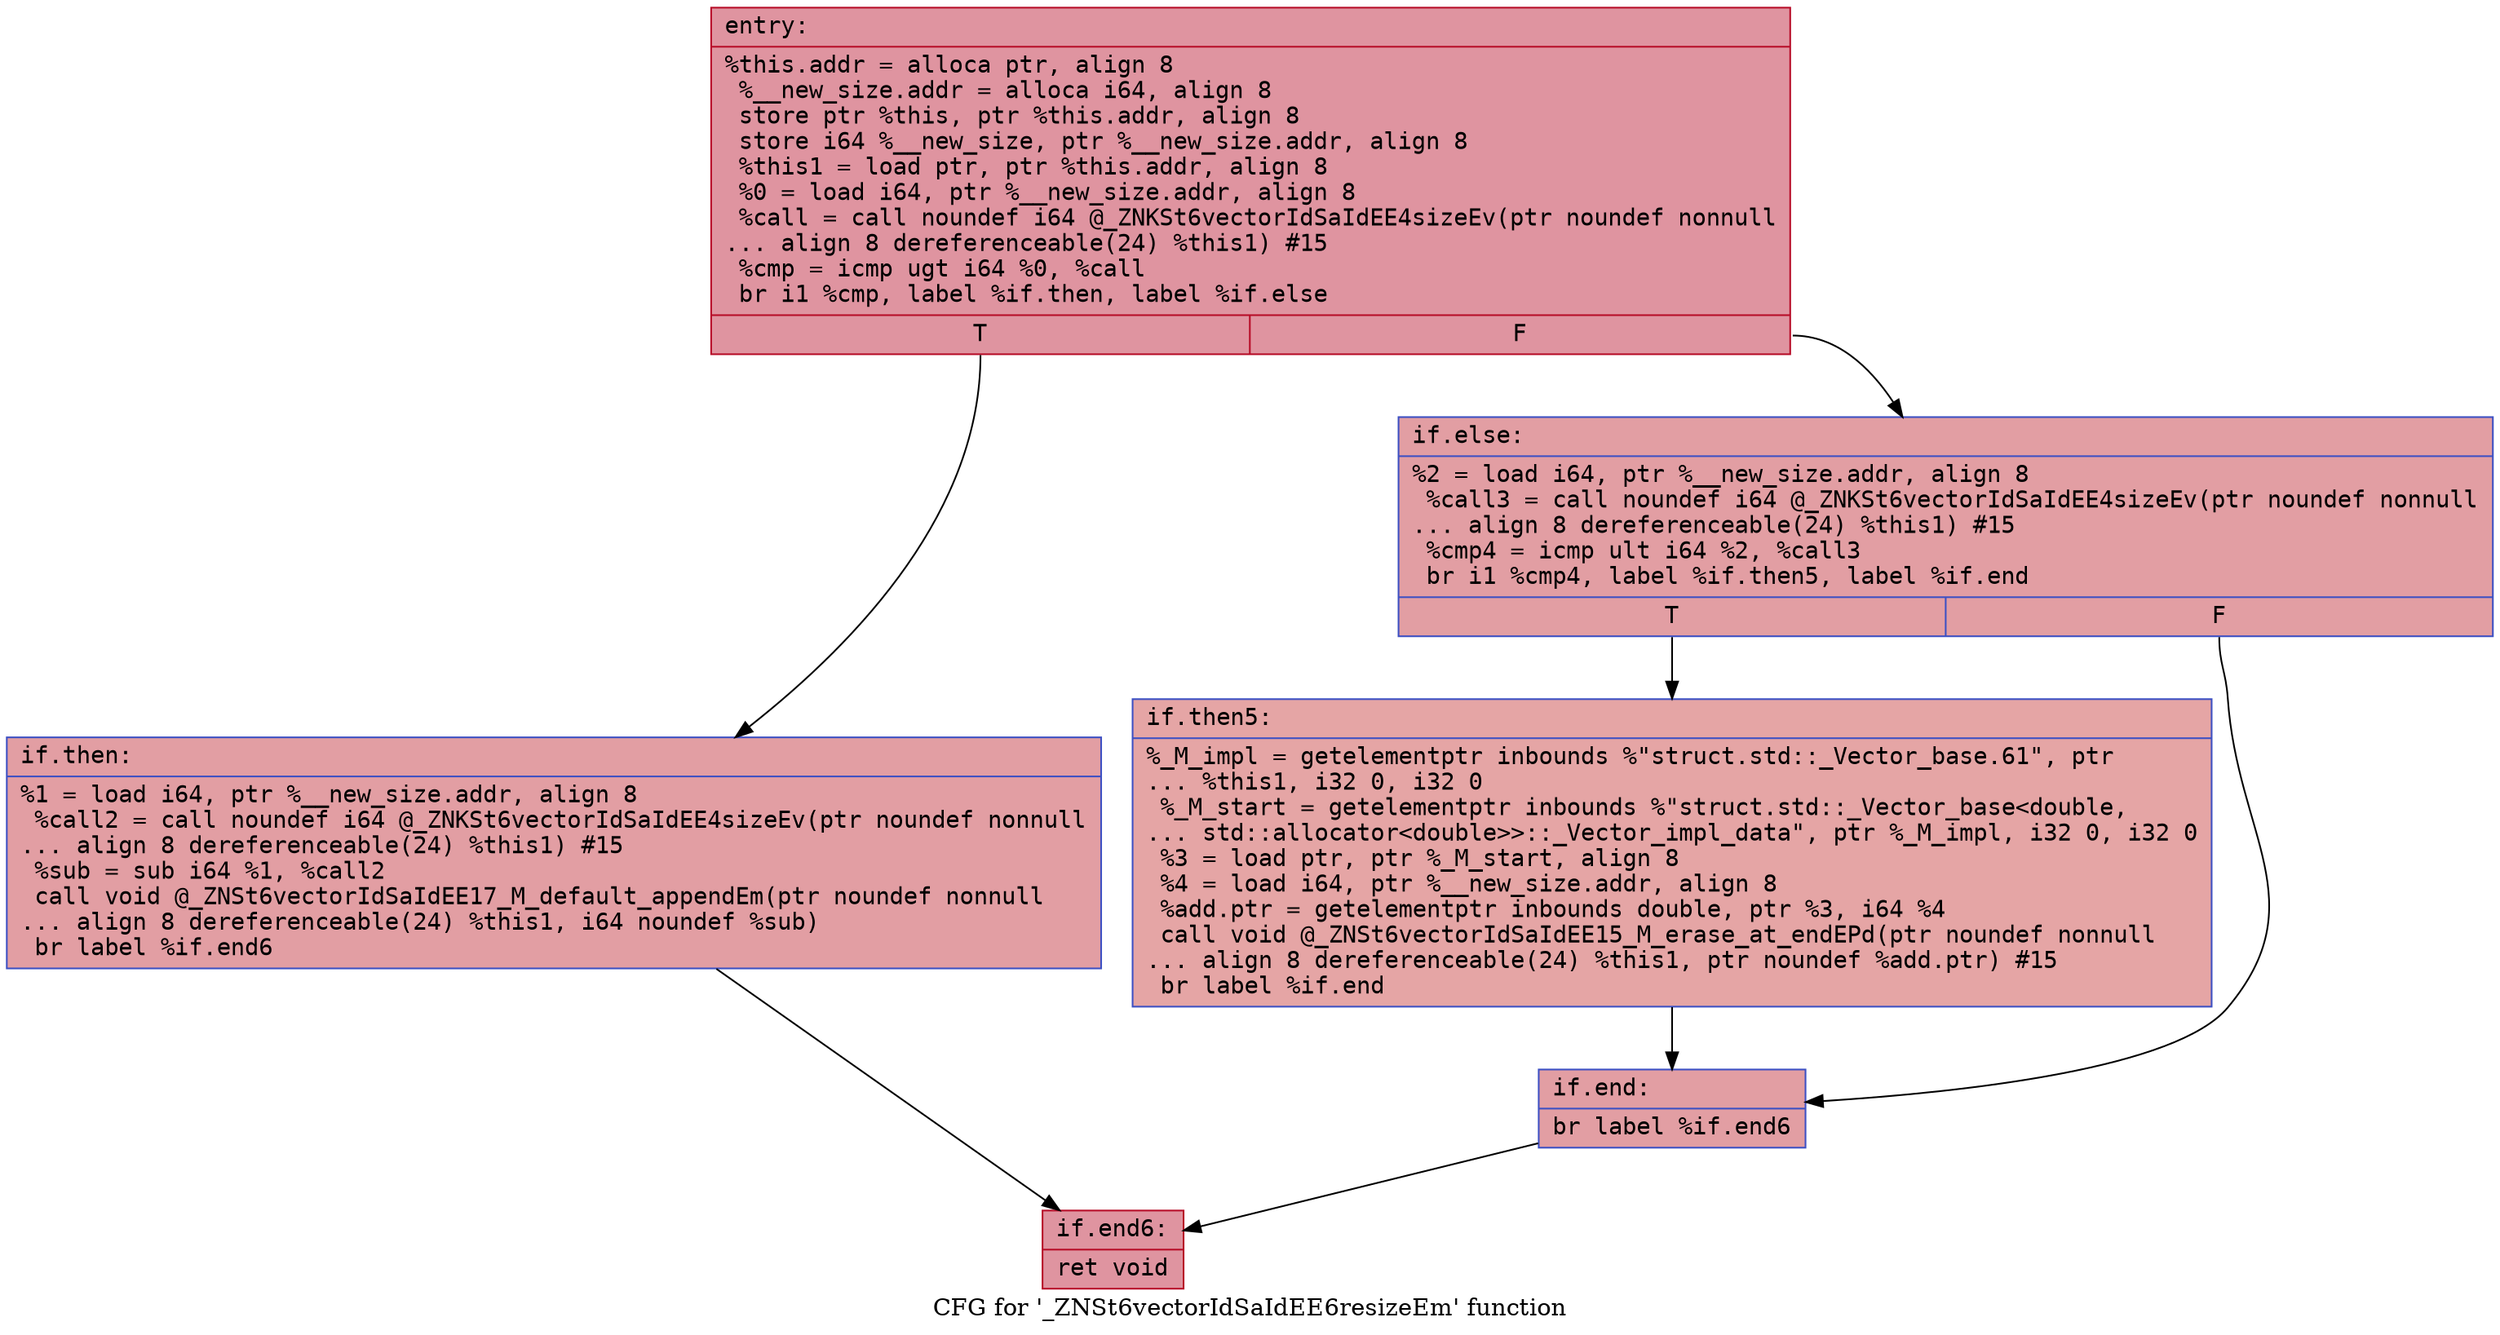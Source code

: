 digraph "CFG for '_ZNSt6vectorIdSaIdEE6resizeEm' function" {
	label="CFG for '_ZNSt6vectorIdSaIdEE6resizeEm' function";

	Node0x55aea902e750 [shape=record,color="#b70d28ff", style=filled, fillcolor="#b70d2870" fontname="Courier",label="{entry:\l|  %this.addr = alloca ptr, align 8\l  %__new_size.addr = alloca i64, align 8\l  store ptr %this, ptr %this.addr, align 8\l  store i64 %__new_size, ptr %__new_size.addr, align 8\l  %this1 = load ptr, ptr %this.addr, align 8\l  %0 = load i64, ptr %__new_size.addr, align 8\l  %call = call noundef i64 @_ZNKSt6vectorIdSaIdEE4sizeEv(ptr noundef nonnull\l... align 8 dereferenceable(24) %this1) #15\l  %cmp = icmp ugt i64 %0, %call\l  br i1 %cmp, label %if.then, label %if.else\l|{<s0>T|<s1>F}}"];
	Node0x55aea902e750:s0 -> Node0x55aea902ed50[tooltip="entry -> if.then\nProbability 50.00%" ];
	Node0x55aea902e750:s1 -> Node0x55aea902edc0[tooltip="entry -> if.else\nProbability 50.00%" ];
	Node0x55aea902ed50 [shape=record,color="#3d50c3ff", style=filled, fillcolor="#be242e70" fontname="Courier",label="{if.then:\l|  %1 = load i64, ptr %__new_size.addr, align 8\l  %call2 = call noundef i64 @_ZNKSt6vectorIdSaIdEE4sizeEv(ptr noundef nonnull\l... align 8 dereferenceable(24) %this1) #15\l  %sub = sub i64 %1, %call2\l  call void @_ZNSt6vectorIdSaIdEE17_M_default_appendEm(ptr noundef nonnull\l... align 8 dereferenceable(24) %this1, i64 noundef %sub)\l  br label %if.end6\l}"];
	Node0x55aea902ed50 -> Node0x55aea902f420[tooltip="if.then -> if.end6\nProbability 100.00%" ];
	Node0x55aea902edc0 [shape=record,color="#3d50c3ff", style=filled, fillcolor="#be242e70" fontname="Courier",label="{if.else:\l|  %2 = load i64, ptr %__new_size.addr, align 8\l  %call3 = call noundef i64 @_ZNKSt6vectorIdSaIdEE4sizeEv(ptr noundef nonnull\l... align 8 dereferenceable(24) %this1) #15\l  %cmp4 = icmp ult i64 %2, %call3\l  br i1 %cmp4, label %if.then5, label %if.end\l|{<s0>T|<s1>F}}"];
	Node0x55aea902edc0:s0 -> Node0x55aea902f920[tooltip="if.else -> if.then5\nProbability 50.00%" ];
	Node0x55aea902edc0:s1 -> Node0x55aea902f970[tooltip="if.else -> if.end\nProbability 50.00%" ];
	Node0x55aea902f920 [shape=record,color="#3d50c3ff", style=filled, fillcolor="#c5333470" fontname="Courier",label="{if.then5:\l|  %_M_impl = getelementptr inbounds %\"struct.std::_Vector_base.61\", ptr\l... %this1, i32 0, i32 0\l  %_M_start = getelementptr inbounds %\"struct.std::_Vector_base\<double,\l... std::allocator\<double\>\>::_Vector_impl_data\", ptr %_M_impl, i32 0, i32 0\l  %3 = load ptr, ptr %_M_start, align 8\l  %4 = load i64, ptr %__new_size.addr, align 8\l  %add.ptr = getelementptr inbounds double, ptr %3, i64 %4\l  call void @_ZNSt6vectorIdSaIdEE15_M_erase_at_endEPd(ptr noundef nonnull\l... align 8 dereferenceable(24) %this1, ptr noundef %add.ptr) #15\l  br label %if.end\l}"];
	Node0x55aea902f920 -> Node0x55aea902f970[tooltip="if.then5 -> if.end\nProbability 100.00%" ];
	Node0x55aea902f970 [shape=record,color="#3d50c3ff", style=filled, fillcolor="#be242e70" fontname="Courier",label="{if.end:\l|  br label %if.end6\l}"];
	Node0x55aea902f970 -> Node0x55aea902f420[tooltip="if.end -> if.end6\nProbability 100.00%" ];
	Node0x55aea902f420 [shape=record,color="#b70d28ff", style=filled, fillcolor="#b70d2870" fontname="Courier",label="{if.end6:\l|  ret void\l}"];
}
